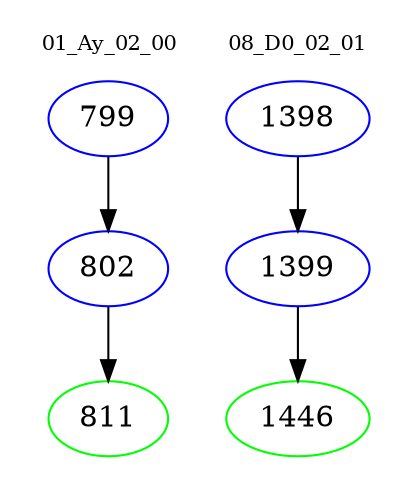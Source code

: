 digraph{
subgraph cluster_0 {
color = white
label = "01_Ay_02_00";
fontsize=10;
T0_799 [label="799", color="blue"]
T0_799 -> T0_802 [color="black"]
T0_802 [label="802", color="blue"]
T0_802 -> T0_811 [color="black"]
T0_811 [label="811", color="green"]
}
subgraph cluster_1 {
color = white
label = "08_D0_02_01";
fontsize=10;
T1_1398 [label="1398", color="blue"]
T1_1398 -> T1_1399 [color="black"]
T1_1399 [label="1399", color="blue"]
T1_1399 -> T1_1446 [color="black"]
T1_1446 [label="1446", color="green"]
}
}
